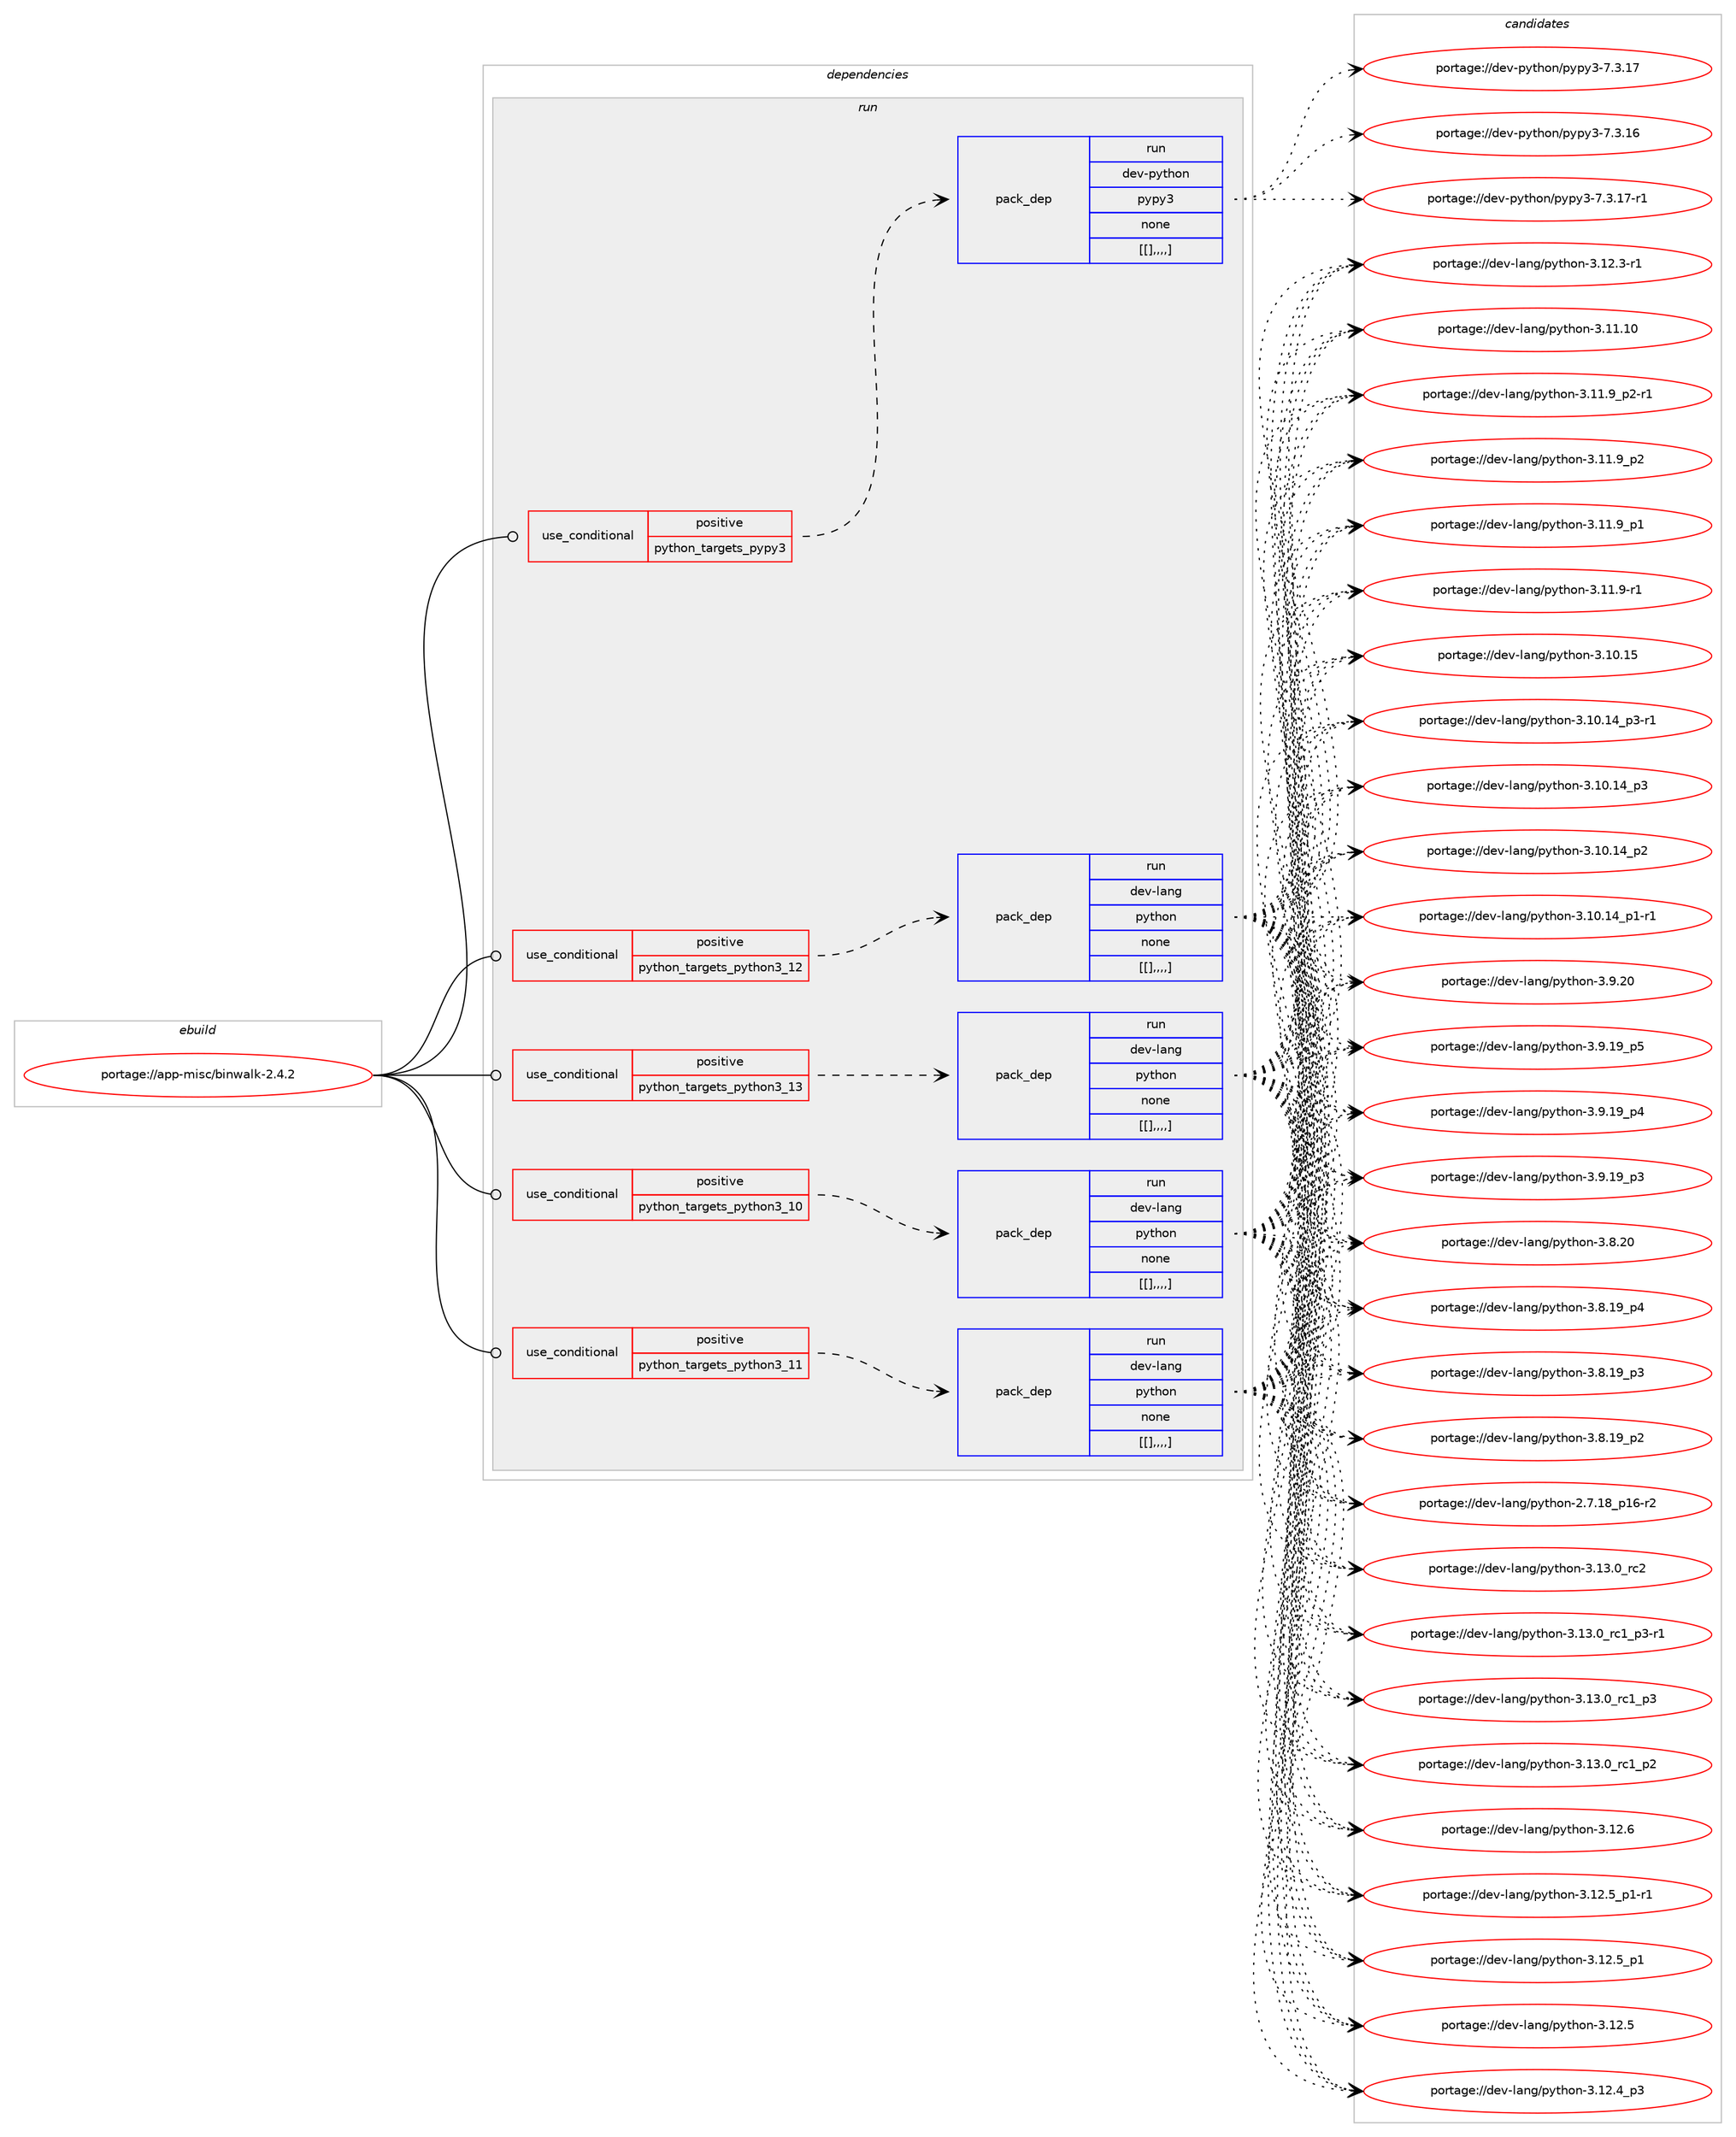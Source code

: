 digraph prolog {

# *************
# Graph options
# *************

newrank=true;
concentrate=true;
compound=true;
graph [rankdir=LR,fontname=Helvetica,fontsize=10,ranksep=1.5];#, ranksep=2.5, nodesep=0.2];
edge  [arrowhead=vee];
node  [fontname=Helvetica,fontsize=10];

# **********
# The ebuild
# **********

subgraph cluster_leftcol {
color=gray;
label=<<i>ebuild</i>>;
id [label="portage://app-misc/binwalk-2.4.2", color=red, width=4, href="../app-misc/binwalk-2.4.2.svg"];
}

# ****************
# The dependencies
# ****************

subgraph cluster_midcol {
color=gray;
label=<<i>dependencies</i>>;
subgraph cluster_compile {
fillcolor="#eeeeee";
style=filled;
label=<<i>compile</i>>;
}
subgraph cluster_compileandrun {
fillcolor="#eeeeee";
style=filled;
label=<<i>compile and run</i>>;
}
subgraph cluster_run {
fillcolor="#eeeeee";
style=filled;
label=<<i>run</i>>;
subgraph cond11727 {
dependency40239 [label=<<TABLE BORDER="0" CELLBORDER="1" CELLSPACING="0" CELLPADDING="4"><TR><TD ROWSPAN="3" CELLPADDING="10">use_conditional</TD></TR><TR><TD>positive</TD></TR><TR><TD>python_targets_pypy3</TD></TR></TABLE>>, shape=none, color=red];
subgraph pack28123 {
dependency40240 [label=<<TABLE BORDER="0" CELLBORDER="1" CELLSPACING="0" CELLPADDING="4" WIDTH="220"><TR><TD ROWSPAN="6" CELLPADDING="30">pack_dep</TD></TR><TR><TD WIDTH="110">run</TD></TR><TR><TD>dev-python</TD></TR><TR><TD>pypy3</TD></TR><TR><TD>none</TD></TR><TR><TD>[[],,,,]</TD></TR></TABLE>>, shape=none, color=blue];
}
dependency40239:e -> dependency40240:w [weight=20,style="dashed",arrowhead="vee"];
}
id:e -> dependency40239:w [weight=20,style="solid",arrowhead="odot"];
subgraph cond11728 {
dependency40241 [label=<<TABLE BORDER="0" CELLBORDER="1" CELLSPACING="0" CELLPADDING="4"><TR><TD ROWSPAN="3" CELLPADDING="10">use_conditional</TD></TR><TR><TD>positive</TD></TR><TR><TD>python_targets_python3_10</TD></TR></TABLE>>, shape=none, color=red];
subgraph pack28124 {
dependency40242 [label=<<TABLE BORDER="0" CELLBORDER="1" CELLSPACING="0" CELLPADDING="4" WIDTH="220"><TR><TD ROWSPAN="6" CELLPADDING="30">pack_dep</TD></TR><TR><TD WIDTH="110">run</TD></TR><TR><TD>dev-lang</TD></TR><TR><TD>python</TD></TR><TR><TD>none</TD></TR><TR><TD>[[],,,,]</TD></TR></TABLE>>, shape=none, color=blue];
}
dependency40241:e -> dependency40242:w [weight=20,style="dashed",arrowhead="vee"];
}
id:e -> dependency40241:w [weight=20,style="solid",arrowhead="odot"];
subgraph cond11729 {
dependency40243 [label=<<TABLE BORDER="0" CELLBORDER="1" CELLSPACING="0" CELLPADDING="4"><TR><TD ROWSPAN="3" CELLPADDING="10">use_conditional</TD></TR><TR><TD>positive</TD></TR><TR><TD>python_targets_python3_11</TD></TR></TABLE>>, shape=none, color=red];
subgraph pack28125 {
dependency40244 [label=<<TABLE BORDER="0" CELLBORDER="1" CELLSPACING="0" CELLPADDING="4" WIDTH="220"><TR><TD ROWSPAN="6" CELLPADDING="30">pack_dep</TD></TR><TR><TD WIDTH="110">run</TD></TR><TR><TD>dev-lang</TD></TR><TR><TD>python</TD></TR><TR><TD>none</TD></TR><TR><TD>[[],,,,]</TD></TR></TABLE>>, shape=none, color=blue];
}
dependency40243:e -> dependency40244:w [weight=20,style="dashed",arrowhead="vee"];
}
id:e -> dependency40243:w [weight=20,style="solid",arrowhead="odot"];
subgraph cond11730 {
dependency40245 [label=<<TABLE BORDER="0" CELLBORDER="1" CELLSPACING="0" CELLPADDING="4"><TR><TD ROWSPAN="3" CELLPADDING="10">use_conditional</TD></TR><TR><TD>positive</TD></TR><TR><TD>python_targets_python3_12</TD></TR></TABLE>>, shape=none, color=red];
subgraph pack28126 {
dependency40246 [label=<<TABLE BORDER="0" CELLBORDER="1" CELLSPACING="0" CELLPADDING="4" WIDTH="220"><TR><TD ROWSPAN="6" CELLPADDING="30">pack_dep</TD></TR><TR><TD WIDTH="110">run</TD></TR><TR><TD>dev-lang</TD></TR><TR><TD>python</TD></TR><TR><TD>none</TD></TR><TR><TD>[[],,,,]</TD></TR></TABLE>>, shape=none, color=blue];
}
dependency40245:e -> dependency40246:w [weight=20,style="dashed",arrowhead="vee"];
}
id:e -> dependency40245:w [weight=20,style="solid",arrowhead="odot"];
subgraph cond11731 {
dependency40247 [label=<<TABLE BORDER="0" CELLBORDER="1" CELLSPACING="0" CELLPADDING="4"><TR><TD ROWSPAN="3" CELLPADDING="10">use_conditional</TD></TR><TR><TD>positive</TD></TR><TR><TD>python_targets_python3_13</TD></TR></TABLE>>, shape=none, color=red];
subgraph pack28127 {
dependency40248 [label=<<TABLE BORDER="0" CELLBORDER="1" CELLSPACING="0" CELLPADDING="4" WIDTH="220"><TR><TD ROWSPAN="6" CELLPADDING="30">pack_dep</TD></TR><TR><TD WIDTH="110">run</TD></TR><TR><TD>dev-lang</TD></TR><TR><TD>python</TD></TR><TR><TD>none</TD></TR><TR><TD>[[],,,,]</TD></TR></TABLE>>, shape=none, color=blue];
}
dependency40247:e -> dependency40248:w [weight=20,style="dashed",arrowhead="vee"];
}
id:e -> dependency40247:w [weight=20,style="solid",arrowhead="odot"];
}
}

# **************
# The candidates
# **************

subgraph cluster_choices {
rank=same;
color=gray;
label=<<i>candidates</i>>;

subgraph choice28123 {
color=black;
nodesep=1;
choice100101118451121211161041111104711212111212151455546514649554511449 [label="portage://dev-python/pypy3-7.3.17-r1", color=red, width=4,href="../dev-python/pypy3-7.3.17-r1.svg"];
choice10010111845112121116104111110471121211121215145554651464955 [label="portage://dev-python/pypy3-7.3.17", color=red, width=4,href="../dev-python/pypy3-7.3.17.svg"];
choice10010111845112121116104111110471121211121215145554651464954 [label="portage://dev-python/pypy3-7.3.16", color=red, width=4,href="../dev-python/pypy3-7.3.16.svg"];
dependency40240:e -> choice100101118451121211161041111104711212111212151455546514649554511449:w [style=dotted,weight="100"];
dependency40240:e -> choice10010111845112121116104111110471121211121215145554651464955:w [style=dotted,weight="100"];
dependency40240:e -> choice10010111845112121116104111110471121211121215145554651464954:w [style=dotted,weight="100"];
}
subgraph choice28124 {
color=black;
nodesep=1;
choice10010111845108971101034711212111610411111045514649514648951149950 [label="portage://dev-lang/python-3.13.0_rc2", color=red, width=4,href="../dev-lang/python-3.13.0_rc2.svg"];
choice1001011184510897110103471121211161041111104551464951464895114994995112514511449 [label="portage://dev-lang/python-3.13.0_rc1_p3-r1", color=red, width=4,href="../dev-lang/python-3.13.0_rc1_p3-r1.svg"];
choice100101118451089711010347112121116104111110455146495146489511499499511251 [label="portage://dev-lang/python-3.13.0_rc1_p3", color=red, width=4,href="../dev-lang/python-3.13.0_rc1_p3.svg"];
choice100101118451089711010347112121116104111110455146495146489511499499511250 [label="portage://dev-lang/python-3.13.0_rc1_p2", color=red, width=4,href="../dev-lang/python-3.13.0_rc1_p2.svg"];
choice10010111845108971101034711212111610411111045514649504654 [label="portage://dev-lang/python-3.12.6", color=red, width=4,href="../dev-lang/python-3.12.6.svg"];
choice1001011184510897110103471121211161041111104551464950465395112494511449 [label="portage://dev-lang/python-3.12.5_p1-r1", color=red, width=4,href="../dev-lang/python-3.12.5_p1-r1.svg"];
choice100101118451089711010347112121116104111110455146495046539511249 [label="portage://dev-lang/python-3.12.5_p1", color=red, width=4,href="../dev-lang/python-3.12.5_p1.svg"];
choice10010111845108971101034711212111610411111045514649504653 [label="portage://dev-lang/python-3.12.5", color=red, width=4,href="../dev-lang/python-3.12.5.svg"];
choice100101118451089711010347112121116104111110455146495046529511251 [label="portage://dev-lang/python-3.12.4_p3", color=red, width=4,href="../dev-lang/python-3.12.4_p3.svg"];
choice100101118451089711010347112121116104111110455146495046514511449 [label="portage://dev-lang/python-3.12.3-r1", color=red, width=4,href="../dev-lang/python-3.12.3-r1.svg"];
choice1001011184510897110103471121211161041111104551464949464948 [label="portage://dev-lang/python-3.11.10", color=red, width=4,href="../dev-lang/python-3.11.10.svg"];
choice1001011184510897110103471121211161041111104551464949465795112504511449 [label="portage://dev-lang/python-3.11.9_p2-r1", color=red, width=4,href="../dev-lang/python-3.11.9_p2-r1.svg"];
choice100101118451089711010347112121116104111110455146494946579511250 [label="portage://dev-lang/python-3.11.9_p2", color=red, width=4,href="../dev-lang/python-3.11.9_p2.svg"];
choice100101118451089711010347112121116104111110455146494946579511249 [label="portage://dev-lang/python-3.11.9_p1", color=red, width=4,href="../dev-lang/python-3.11.9_p1.svg"];
choice100101118451089711010347112121116104111110455146494946574511449 [label="portage://dev-lang/python-3.11.9-r1", color=red, width=4,href="../dev-lang/python-3.11.9-r1.svg"];
choice1001011184510897110103471121211161041111104551464948464953 [label="portage://dev-lang/python-3.10.15", color=red, width=4,href="../dev-lang/python-3.10.15.svg"];
choice100101118451089711010347112121116104111110455146494846495295112514511449 [label="portage://dev-lang/python-3.10.14_p3-r1", color=red, width=4,href="../dev-lang/python-3.10.14_p3-r1.svg"];
choice10010111845108971101034711212111610411111045514649484649529511251 [label="portage://dev-lang/python-3.10.14_p3", color=red, width=4,href="../dev-lang/python-3.10.14_p3.svg"];
choice10010111845108971101034711212111610411111045514649484649529511250 [label="portage://dev-lang/python-3.10.14_p2", color=red, width=4,href="../dev-lang/python-3.10.14_p2.svg"];
choice100101118451089711010347112121116104111110455146494846495295112494511449 [label="portage://dev-lang/python-3.10.14_p1-r1", color=red, width=4,href="../dev-lang/python-3.10.14_p1-r1.svg"];
choice10010111845108971101034711212111610411111045514657465048 [label="portage://dev-lang/python-3.9.20", color=red, width=4,href="../dev-lang/python-3.9.20.svg"];
choice100101118451089711010347112121116104111110455146574649579511253 [label="portage://dev-lang/python-3.9.19_p5", color=red, width=4,href="../dev-lang/python-3.9.19_p5.svg"];
choice100101118451089711010347112121116104111110455146574649579511252 [label="portage://dev-lang/python-3.9.19_p4", color=red, width=4,href="../dev-lang/python-3.9.19_p4.svg"];
choice100101118451089711010347112121116104111110455146574649579511251 [label="portage://dev-lang/python-3.9.19_p3", color=red, width=4,href="../dev-lang/python-3.9.19_p3.svg"];
choice10010111845108971101034711212111610411111045514656465048 [label="portage://dev-lang/python-3.8.20", color=red, width=4,href="../dev-lang/python-3.8.20.svg"];
choice100101118451089711010347112121116104111110455146564649579511252 [label="portage://dev-lang/python-3.8.19_p4", color=red, width=4,href="../dev-lang/python-3.8.19_p4.svg"];
choice100101118451089711010347112121116104111110455146564649579511251 [label="portage://dev-lang/python-3.8.19_p3", color=red, width=4,href="../dev-lang/python-3.8.19_p3.svg"];
choice100101118451089711010347112121116104111110455146564649579511250 [label="portage://dev-lang/python-3.8.19_p2", color=red, width=4,href="../dev-lang/python-3.8.19_p2.svg"];
choice100101118451089711010347112121116104111110455046554649569511249544511450 [label="portage://dev-lang/python-2.7.18_p16-r2", color=red, width=4,href="../dev-lang/python-2.7.18_p16-r2.svg"];
dependency40242:e -> choice10010111845108971101034711212111610411111045514649514648951149950:w [style=dotted,weight="100"];
dependency40242:e -> choice1001011184510897110103471121211161041111104551464951464895114994995112514511449:w [style=dotted,weight="100"];
dependency40242:e -> choice100101118451089711010347112121116104111110455146495146489511499499511251:w [style=dotted,weight="100"];
dependency40242:e -> choice100101118451089711010347112121116104111110455146495146489511499499511250:w [style=dotted,weight="100"];
dependency40242:e -> choice10010111845108971101034711212111610411111045514649504654:w [style=dotted,weight="100"];
dependency40242:e -> choice1001011184510897110103471121211161041111104551464950465395112494511449:w [style=dotted,weight="100"];
dependency40242:e -> choice100101118451089711010347112121116104111110455146495046539511249:w [style=dotted,weight="100"];
dependency40242:e -> choice10010111845108971101034711212111610411111045514649504653:w [style=dotted,weight="100"];
dependency40242:e -> choice100101118451089711010347112121116104111110455146495046529511251:w [style=dotted,weight="100"];
dependency40242:e -> choice100101118451089711010347112121116104111110455146495046514511449:w [style=dotted,weight="100"];
dependency40242:e -> choice1001011184510897110103471121211161041111104551464949464948:w [style=dotted,weight="100"];
dependency40242:e -> choice1001011184510897110103471121211161041111104551464949465795112504511449:w [style=dotted,weight="100"];
dependency40242:e -> choice100101118451089711010347112121116104111110455146494946579511250:w [style=dotted,weight="100"];
dependency40242:e -> choice100101118451089711010347112121116104111110455146494946579511249:w [style=dotted,weight="100"];
dependency40242:e -> choice100101118451089711010347112121116104111110455146494946574511449:w [style=dotted,weight="100"];
dependency40242:e -> choice1001011184510897110103471121211161041111104551464948464953:w [style=dotted,weight="100"];
dependency40242:e -> choice100101118451089711010347112121116104111110455146494846495295112514511449:w [style=dotted,weight="100"];
dependency40242:e -> choice10010111845108971101034711212111610411111045514649484649529511251:w [style=dotted,weight="100"];
dependency40242:e -> choice10010111845108971101034711212111610411111045514649484649529511250:w [style=dotted,weight="100"];
dependency40242:e -> choice100101118451089711010347112121116104111110455146494846495295112494511449:w [style=dotted,weight="100"];
dependency40242:e -> choice10010111845108971101034711212111610411111045514657465048:w [style=dotted,weight="100"];
dependency40242:e -> choice100101118451089711010347112121116104111110455146574649579511253:w [style=dotted,weight="100"];
dependency40242:e -> choice100101118451089711010347112121116104111110455146574649579511252:w [style=dotted,weight="100"];
dependency40242:e -> choice100101118451089711010347112121116104111110455146574649579511251:w [style=dotted,weight="100"];
dependency40242:e -> choice10010111845108971101034711212111610411111045514656465048:w [style=dotted,weight="100"];
dependency40242:e -> choice100101118451089711010347112121116104111110455146564649579511252:w [style=dotted,weight="100"];
dependency40242:e -> choice100101118451089711010347112121116104111110455146564649579511251:w [style=dotted,weight="100"];
dependency40242:e -> choice100101118451089711010347112121116104111110455146564649579511250:w [style=dotted,weight="100"];
dependency40242:e -> choice100101118451089711010347112121116104111110455046554649569511249544511450:w [style=dotted,weight="100"];
}
subgraph choice28125 {
color=black;
nodesep=1;
choice10010111845108971101034711212111610411111045514649514648951149950 [label="portage://dev-lang/python-3.13.0_rc2", color=red, width=4,href="../dev-lang/python-3.13.0_rc2.svg"];
choice1001011184510897110103471121211161041111104551464951464895114994995112514511449 [label="portage://dev-lang/python-3.13.0_rc1_p3-r1", color=red, width=4,href="../dev-lang/python-3.13.0_rc1_p3-r1.svg"];
choice100101118451089711010347112121116104111110455146495146489511499499511251 [label="portage://dev-lang/python-3.13.0_rc1_p3", color=red, width=4,href="../dev-lang/python-3.13.0_rc1_p3.svg"];
choice100101118451089711010347112121116104111110455146495146489511499499511250 [label="portage://dev-lang/python-3.13.0_rc1_p2", color=red, width=4,href="../dev-lang/python-3.13.0_rc1_p2.svg"];
choice10010111845108971101034711212111610411111045514649504654 [label="portage://dev-lang/python-3.12.6", color=red, width=4,href="../dev-lang/python-3.12.6.svg"];
choice1001011184510897110103471121211161041111104551464950465395112494511449 [label="portage://dev-lang/python-3.12.5_p1-r1", color=red, width=4,href="../dev-lang/python-3.12.5_p1-r1.svg"];
choice100101118451089711010347112121116104111110455146495046539511249 [label="portage://dev-lang/python-3.12.5_p1", color=red, width=4,href="../dev-lang/python-3.12.5_p1.svg"];
choice10010111845108971101034711212111610411111045514649504653 [label="portage://dev-lang/python-3.12.5", color=red, width=4,href="../dev-lang/python-3.12.5.svg"];
choice100101118451089711010347112121116104111110455146495046529511251 [label="portage://dev-lang/python-3.12.4_p3", color=red, width=4,href="../dev-lang/python-3.12.4_p3.svg"];
choice100101118451089711010347112121116104111110455146495046514511449 [label="portage://dev-lang/python-3.12.3-r1", color=red, width=4,href="../dev-lang/python-3.12.3-r1.svg"];
choice1001011184510897110103471121211161041111104551464949464948 [label="portage://dev-lang/python-3.11.10", color=red, width=4,href="../dev-lang/python-3.11.10.svg"];
choice1001011184510897110103471121211161041111104551464949465795112504511449 [label="portage://dev-lang/python-3.11.9_p2-r1", color=red, width=4,href="../dev-lang/python-3.11.9_p2-r1.svg"];
choice100101118451089711010347112121116104111110455146494946579511250 [label="portage://dev-lang/python-3.11.9_p2", color=red, width=4,href="../dev-lang/python-3.11.9_p2.svg"];
choice100101118451089711010347112121116104111110455146494946579511249 [label="portage://dev-lang/python-3.11.9_p1", color=red, width=4,href="../dev-lang/python-3.11.9_p1.svg"];
choice100101118451089711010347112121116104111110455146494946574511449 [label="portage://dev-lang/python-3.11.9-r1", color=red, width=4,href="../dev-lang/python-3.11.9-r1.svg"];
choice1001011184510897110103471121211161041111104551464948464953 [label="portage://dev-lang/python-3.10.15", color=red, width=4,href="../dev-lang/python-3.10.15.svg"];
choice100101118451089711010347112121116104111110455146494846495295112514511449 [label="portage://dev-lang/python-3.10.14_p3-r1", color=red, width=4,href="../dev-lang/python-3.10.14_p3-r1.svg"];
choice10010111845108971101034711212111610411111045514649484649529511251 [label="portage://dev-lang/python-3.10.14_p3", color=red, width=4,href="../dev-lang/python-3.10.14_p3.svg"];
choice10010111845108971101034711212111610411111045514649484649529511250 [label="portage://dev-lang/python-3.10.14_p2", color=red, width=4,href="../dev-lang/python-3.10.14_p2.svg"];
choice100101118451089711010347112121116104111110455146494846495295112494511449 [label="portage://dev-lang/python-3.10.14_p1-r1", color=red, width=4,href="../dev-lang/python-3.10.14_p1-r1.svg"];
choice10010111845108971101034711212111610411111045514657465048 [label="portage://dev-lang/python-3.9.20", color=red, width=4,href="../dev-lang/python-3.9.20.svg"];
choice100101118451089711010347112121116104111110455146574649579511253 [label="portage://dev-lang/python-3.9.19_p5", color=red, width=4,href="../dev-lang/python-3.9.19_p5.svg"];
choice100101118451089711010347112121116104111110455146574649579511252 [label="portage://dev-lang/python-3.9.19_p4", color=red, width=4,href="../dev-lang/python-3.9.19_p4.svg"];
choice100101118451089711010347112121116104111110455146574649579511251 [label="portage://dev-lang/python-3.9.19_p3", color=red, width=4,href="../dev-lang/python-3.9.19_p3.svg"];
choice10010111845108971101034711212111610411111045514656465048 [label="portage://dev-lang/python-3.8.20", color=red, width=4,href="../dev-lang/python-3.8.20.svg"];
choice100101118451089711010347112121116104111110455146564649579511252 [label="portage://dev-lang/python-3.8.19_p4", color=red, width=4,href="../dev-lang/python-3.8.19_p4.svg"];
choice100101118451089711010347112121116104111110455146564649579511251 [label="portage://dev-lang/python-3.8.19_p3", color=red, width=4,href="../dev-lang/python-3.8.19_p3.svg"];
choice100101118451089711010347112121116104111110455146564649579511250 [label="portage://dev-lang/python-3.8.19_p2", color=red, width=4,href="../dev-lang/python-3.8.19_p2.svg"];
choice100101118451089711010347112121116104111110455046554649569511249544511450 [label="portage://dev-lang/python-2.7.18_p16-r2", color=red, width=4,href="../dev-lang/python-2.7.18_p16-r2.svg"];
dependency40244:e -> choice10010111845108971101034711212111610411111045514649514648951149950:w [style=dotted,weight="100"];
dependency40244:e -> choice1001011184510897110103471121211161041111104551464951464895114994995112514511449:w [style=dotted,weight="100"];
dependency40244:e -> choice100101118451089711010347112121116104111110455146495146489511499499511251:w [style=dotted,weight="100"];
dependency40244:e -> choice100101118451089711010347112121116104111110455146495146489511499499511250:w [style=dotted,weight="100"];
dependency40244:e -> choice10010111845108971101034711212111610411111045514649504654:w [style=dotted,weight="100"];
dependency40244:e -> choice1001011184510897110103471121211161041111104551464950465395112494511449:w [style=dotted,weight="100"];
dependency40244:e -> choice100101118451089711010347112121116104111110455146495046539511249:w [style=dotted,weight="100"];
dependency40244:e -> choice10010111845108971101034711212111610411111045514649504653:w [style=dotted,weight="100"];
dependency40244:e -> choice100101118451089711010347112121116104111110455146495046529511251:w [style=dotted,weight="100"];
dependency40244:e -> choice100101118451089711010347112121116104111110455146495046514511449:w [style=dotted,weight="100"];
dependency40244:e -> choice1001011184510897110103471121211161041111104551464949464948:w [style=dotted,weight="100"];
dependency40244:e -> choice1001011184510897110103471121211161041111104551464949465795112504511449:w [style=dotted,weight="100"];
dependency40244:e -> choice100101118451089711010347112121116104111110455146494946579511250:w [style=dotted,weight="100"];
dependency40244:e -> choice100101118451089711010347112121116104111110455146494946579511249:w [style=dotted,weight="100"];
dependency40244:e -> choice100101118451089711010347112121116104111110455146494946574511449:w [style=dotted,weight="100"];
dependency40244:e -> choice1001011184510897110103471121211161041111104551464948464953:w [style=dotted,weight="100"];
dependency40244:e -> choice100101118451089711010347112121116104111110455146494846495295112514511449:w [style=dotted,weight="100"];
dependency40244:e -> choice10010111845108971101034711212111610411111045514649484649529511251:w [style=dotted,weight="100"];
dependency40244:e -> choice10010111845108971101034711212111610411111045514649484649529511250:w [style=dotted,weight="100"];
dependency40244:e -> choice100101118451089711010347112121116104111110455146494846495295112494511449:w [style=dotted,weight="100"];
dependency40244:e -> choice10010111845108971101034711212111610411111045514657465048:w [style=dotted,weight="100"];
dependency40244:e -> choice100101118451089711010347112121116104111110455146574649579511253:w [style=dotted,weight="100"];
dependency40244:e -> choice100101118451089711010347112121116104111110455146574649579511252:w [style=dotted,weight="100"];
dependency40244:e -> choice100101118451089711010347112121116104111110455146574649579511251:w [style=dotted,weight="100"];
dependency40244:e -> choice10010111845108971101034711212111610411111045514656465048:w [style=dotted,weight="100"];
dependency40244:e -> choice100101118451089711010347112121116104111110455146564649579511252:w [style=dotted,weight="100"];
dependency40244:e -> choice100101118451089711010347112121116104111110455146564649579511251:w [style=dotted,weight="100"];
dependency40244:e -> choice100101118451089711010347112121116104111110455146564649579511250:w [style=dotted,weight="100"];
dependency40244:e -> choice100101118451089711010347112121116104111110455046554649569511249544511450:w [style=dotted,weight="100"];
}
subgraph choice28126 {
color=black;
nodesep=1;
choice10010111845108971101034711212111610411111045514649514648951149950 [label="portage://dev-lang/python-3.13.0_rc2", color=red, width=4,href="../dev-lang/python-3.13.0_rc2.svg"];
choice1001011184510897110103471121211161041111104551464951464895114994995112514511449 [label="portage://dev-lang/python-3.13.0_rc1_p3-r1", color=red, width=4,href="../dev-lang/python-3.13.0_rc1_p3-r1.svg"];
choice100101118451089711010347112121116104111110455146495146489511499499511251 [label="portage://dev-lang/python-3.13.0_rc1_p3", color=red, width=4,href="../dev-lang/python-3.13.0_rc1_p3.svg"];
choice100101118451089711010347112121116104111110455146495146489511499499511250 [label="portage://dev-lang/python-3.13.0_rc1_p2", color=red, width=4,href="../dev-lang/python-3.13.0_rc1_p2.svg"];
choice10010111845108971101034711212111610411111045514649504654 [label="portage://dev-lang/python-3.12.6", color=red, width=4,href="../dev-lang/python-3.12.6.svg"];
choice1001011184510897110103471121211161041111104551464950465395112494511449 [label="portage://dev-lang/python-3.12.5_p1-r1", color=red, width=4,href="../dev-lang/python-3.12.5_p1-r1.svg"];
choice100101118451089711010347112121116104111110455146495046539511249 [label="portage://dev-lang/python-3.12.5_p1", color=red, width=4,href="../dev-lang/python-3.12.5_p1.svg"];
choice10010111845108971101034711212111610411111045514649504653 [label="portage://dev-lang/python-3.12.5", color=red, width=4,href="../dev-lang/python-3.12.5.svg"];
choice100101118451089711010347112121116104111110455146495046529511251 [label="portage://dev-lang/python-3.12.4_p3", color=red, width=4,href="../dev-lang/python-3.12.4_p3.svg"];
choice100101118451089711010347112121116104111110455146495046514511449 [label="portage://dev-lang/python-3.12.3-r1", color=red, width=4,href="../dev-lang/python-3.12.3-r1.svg"];
choice1001011184510897110103471121211161041111104551464949464948 [label="portage://dev-lang/python-3.11.10", color=red, width=4,href="../dev-lang/python-3.11.10.svg"];
choice1001011184510897110103471121211161041111104551464949465795112504511449 [label="portage://dev-lang/python-3.11.9_p2-r1", color=red, width=4,href="../dev-lang/python-3.11.9_p2-r1.svg"];
choice100101118451089711010347112121116104111110455146494946579511250 [label="portage://dev-lang/python-3.11.9_p2", color=red, width=4,href="../dev-lang/python-3.11.9_p2.svg"];
choice100101118451089711010347112121116104111110455146494946579511249 [label="portage://dev-lang/python-3.11.9_p1", color=red, width=4,href="../dev-lang/python-3.11.9_p1.svg"];
choice100101118451089711010347112121116104111110455146494946574511449 [label="portage://dev-lang/python-3.11.9-r1", color=red, width=4,href="../dev-lang/python-3.11.9-r1.svg"];
choice1001011184510897110103471121211161041111104551464948464953 [label="portage://dev-lang/python-3.10.15", color=red, width=4,href="../dev-lang/python-3.10.15.svg"];
choice100101118451089711010347112121116104111110455146494846495295112514511449 [label="portage://dev-lang/python-3.10.14_p3-r1", color=red, width=4,href="../dev-lang/python-3.10.14_p3-r1.svg"];
choice10010111845108971101034711212111610411111045514649484649529511251 [label="portage://dev-lang/python-3.10.14_p3", color=red, width=4,href="../dev-lang/python-3.10.14_p3.svg"];
choice10010111845108971101034711212111610411111045514649484649529511250 [label="portage://dev-lang/python-3.10.14_p2", color=red, width=4,href="../dev-lang/python-3.10.14_p2.svg"];
choice100101118451089711010347112121116104111110455146494846495295112494511449 [label="portage://dev-lang/python-3.10.14_p1-r1", color=red, width=4,href="../dev-lang/python-3.10.14_p1-r1.svg"];
choice10010111845108971101034711212111610411111045514657465048 [label="portage://dev-lang/python-3.9.20", color=red, width=4,href="../dev-lang/python-3.9.20.svg"];
choice100101118451089711010347112121116104111110455146574649579511253 [label="portage://dev-lang/python-3.9.19_p5", color=red, width=4,href="../dev-lang/python-3.9.19_p5.svg"];
choice100101118451089711010347112121116104111110455146574649579511252 [label="portage://dev-lang/python-3.9.19_p4", color=red, width=4,href="../dev-lang/python-3.9.19_p4.svg"];
choice100101118451089711010347112121116104111110455146574649579511251 [label="portage://dev-lang/python-3.9.19_p3", color=red, width=4,href="../dev-lang/python-3.9.19_p3.svg"];
choice10010111845108971101034711212111610411111045514656465048 [label="portage://dev-lang/python-3.8.20", color=red, width=4,href="../dev-lang/python-3.8.20.svg"];
choice100101118451089711010347112121116104111110455146564649579511252 [label="portage://dev-lang/python-3.8.19_p4", color=red, width=4,href="../dev-lang/python-3.8.19_p4.svg"];
choice100101118451089711010347112121116104111110455146564649579511251 [label="portage://dev-lang/python-3.8.19_p3", color=red, width=4,href="../dev-lang/python-3.8.19_p3.svg"];
choice100101118451089711010347112121116104111110455146564649579511250 [label="portage://dev-lang/python-3.8.19_p2", color=red, width=4,href="../dev-lang/python-3.8.19_p2.svg"];
choice100101118451089711010347112121116104111110455046554649569511249544511450 [label="portage://dev-lang/python-2.7.18_p16-r2", color=red, width=4,href="../dev-lang/python-2.7.18_p16-r2.svg"];
dependency40246:e -> choice10010111845108971101034711212111610411111045514649514648951149950:w [style=dotted,weight="100"];
dependency40246:e -> choice1001011184510897110103471121211161041111104551464951464895114994995112514511449:w [style=dotted,weight="100"];
dependency40246:e -> choice100101118451089711010347112121116104111110455146495146489511499499511251:w [style=dotted,weight="100"];
dependency40246:e -> choice100101118451089711010347112121116104111110455146495146489511499499511250:w [style=dotted,weight="100"];
dependency40246:e -> choice10010111845108971101034711212111610411111045514649504654:w [style=dotted,weight="100"];
dependency40246:e -> choice1001011184510897110103471121211161041111104551464950465395112494511449:w [style=dotted,weight="100"];
dependency40246:e -> choice100101118451089711010347112121116104111110455146495046539511249:w [style=dotted,weight="100"];
dependency40246:e -> choice10010111845108971101034711212111610411111045514649504653:w [style=dotted,weight="100"];
dependency40246:e -> choice100101118451089711010347112121116104111110455146495046529511251:w [style=dotted,weight="100"];
dependency40246:e -> choice100101118451089711010347112121116104111110455146495046514511449:w [style=dotted,weight="100"];
dependency40246:e -> choice1001011184510897110103471121211161041111104551464949464948:w [style=dotted,weight="100"];
dependency40246:e -> choice1001011184510897110103471121211161041111104551464949465795112504511449:w [style=dotted,weight="100"];
dependency40246:e -> choice100101118451089711010347112121116104111110455146494946579511250:w [style=dotted,weight="100"];
dependency40246:e -> choice100101118451089711010347112121116104111110455146494946579511249:w [style=dotted,weight="100"];
dependency40246:e -> choice100101118451089711010347112121116104111110455146494946574511449:w [style=dotted,weight="100"];
dependency40246:e -> choice1001011184510897110103471121211161041111104551464948464953:w [style=dotted,weight="100"];
dependency40246:e -> choice100101118451089711010347112121116104111110455146494846495295112514511449:w [style=dotted,weight="100"];
dependency40246:e -> choice10010111845108971101034711212111610411111045514649484649529511251:w [style=dotted,weight="100"];
dependency40246:e -> choice10010111845108971101034711212111610411111045514649484649529511250:w [style=dotted,weight="100"];
dependency40246:e -> choice100101118451089711010347112121116104111110455146494846495295112494511449:w [style=dotted,weight="100"];
dependency40246:e -> choice10010111845108971101034711212111610411111045514657465048:w [style=dotted,weight="100"];
dependency40246:e -> choice100101118451089711010347112121116104111110455146574649579511253:w [style=dotted,weight="100"];
dependency40246:e -> choice100101118451089711010347112121116104111110455146574649579511252:w [style=dotted,weight="100"];
dependency40246:e -> choice100101118451089711010347112121116104111110455146574649579511251:w [style=dotted,weight="100"];
dependency40246:e -> choice10010111845108971101034711212111610411111045514656465048:w [style=dotted,weight="100"];
dependency40246:e -> choice100101118451089711010347112121116104111110455146564649579511252:w [style=dotted,weight="100"];
dependency40246:e -> choice100101118451089711010347112121116104111110455146564649579511251:w [style=dotted,weight="100"];
dependency40246:e -> choice100101118451089711010347112121116104111110455146564649579511250:w [style=dotted,weight="100"];
dependency40246:e -> choice100101118451089711010347112121116104111110455046554649569511249544511450:w [style=dotted,weight="100"];
}
subgraph choice28127 {
color=black;
nodesep=1;
choice10010111845108971101034711212111610411111045514649514648951149950 [label="portage://dev-lang/python-3.13.0_rc2", color=red, width=4,href="../dev-lang/python-3.13.0_rc2.svg"];
choice1001011184510897110103471121211161041111104551464951464895114994995112514511449 [label="portage://dev-lang/python-3.13.0_rc1_p3-r1", color=red, width=4,href="../dev-lang/python-3.13.0_rc1_p3-r1.svg"];
choice100101118451089711010347112121116104111110455146495146489511499499511251 [label="portage://dev-lang/python-3.13.0_rc1_p3", color=red, width=4,href="../dev-lang/python-3.13.0_rc1_p3.svg"];
choice100101118451089711010347112121116104111110455146495146489511499499511250 [label="portage://dev-lang/python-3.13.0_rc1_p2", color=red, width=4,href="../dev-lang/python-3.13.0_rc1_p2.svg"];
choice10010111845108971101034711212111610411111045514649504654 [label="portage://dev-lang/python-3.12.6", color=red, width=4,href="../dev-lang/python-3.12.6.svg"];
choice1001011184510897110103471121211161041111104551464950465395112494511449 [label="portage://dev-lang/python-3.12.5_p1-r1", color=red, width=4,href="../dev-lang/python-3.12.5_p1-r1.svg"];
choice100101118451089711010347112121116104111110455146495046539511249 [label="portage://dev-lang/python-3.12.5_p1", color=red, width=4,href="../dev-lang/python-3.12.5_p1.svg"];
choice10010111845108971101034711212111610411111045514649504653 [label="portage://dev-lang/python-3.12.5", color=red, width=4,href="../dev-lang/python-3.12.5.svg"];
choice100101118451089711010347112121116104111110455146495046529511251 [label="portage://dev-lang/python-3.12.4_p3", color=red, width=4,href="../dev-lang/python-3.12.4_p3.svg"];
choice100101118451089711010347112121116104111110455146495046514511449 [label="portage://dev-lang/python-3.12.3-r1", color=red, width=4,href="../dev-lang/python-3.12.3-r1.svg"];
choice1001011184510897110103471121211161041111104551464949464948 [label="portage://dev-lang/python-3.11.10", color=red, width=4,href="../dev-lang/python-3.11.10.svg"];
choice1001011184510897110103471121211161041111104551464949465795112504511449 [label="portage://dev-lang/python-3.11.9_p2-r1", color=red, width=4,href="../dev-lang/python-3.11.9_p2-r1.svg"];
choice100101118451089711010347112121116104111110455146494946579511250 [label="portage://dev-lang/python-3.11.9_p2", color=red, width=4,href="../dev-lang/python-3.11.9_p2.svg"];
choice100101118451089711010347112121116104111110455146494946579511249 [label="portage://dev-lang/python-3.11.9_p1", color=red, width=4,href="../dev-lang/python-3.11.9_p1.svg"];
choice100101118451089711010347112121116104111110455146494946574511449 [label="portage://dev-lang/python-3.11.9-r1", color=red, width=4,href="../dev-lang/python-3.11.9-r1.svg"];
choice1001011184510897110103471121211161041111104551464948464953 [label="portage://dev-lang/python-3.10.15", color=red, width=4,href="../dev-lang/python-3.10.15.svg"];
choice100101118451089711010347112121116104111110455146494846495295112514511449 [label="portage://dev-lang/python-3.10.14_p3-r1", color=red, width=4,href="../dev-lang/python-3.10.14_p3-r1.svg"];
choice10010111845108971101034711212111610411111045514649484649529511251 [label="portage://dev-lang/python-3.10.14_p3", color=red, width=4,href="../dev-lang/python-3.10.14_p3.svg"];
choice10010111845108971101034711212111610411111045514649484649529511250 [label="portage://dev-lang/python-3.10.14_p2", color=red, width=4,href="../dev-lang/python-3.10.14_p2.svg"];
choice100101118451089711010347112121116104111110455146494846495295112494511449 [label="portage://dev-lang/python-3.10.14_p1-r1", color=red, width=4,href="../dev-lang/python-3.10.14_p1-r1.svg"];
choice10010111845108971101034711212111610411111045514657465048 [label="portage://dev-lang/python-3.9.20", color=red, width=4,href="../dev-lang/python-3.9.20.svg"];
choice100101118451089711010347112121116104111110455146574649579511253 [label="portage://dev-lang/python-3.9.19_p5", color=red, width=4,href="../dev-lang/python-3.9.19_p5.svg"];
choice100101118451089711010347112121116104111110455146574649579511252 [label="portage://dev-lang/python-3.9.19_p4", color=red, width=4,href="../dev-lang/python-3.9.19_p4.svg"];
choice100101118451089711010347112121116104111110455146574649579511251 [label="portage://dev-lang/python-3.9.19_p3", color=red, width=4,href="../dev-lang/python-3.9.19_p3.svg"];
choice10010111845108971101034711212111610411111045514656465048 [label="portage://dev-lang/python-3.8.20", color=red, width=4,href="../dev-lang/python-3.8.20.svg"];
choice100101118451089711010347112121116104111110455146564649579511252 [label="portage://dev-lang/python-3.8.19_p4", color=red, width=4,href="../dev-lang/python-3.8.19_p4.svg"];
choice100101118451089711010347112121116104111110455146564649579511251 [label="portage://dev-lang/python-3.8.19_p3", color=red, width=4,href="../dev-lang/python-3.8.19_p3.svg"];
choice100101118451089711010347112121116104111110455146564649579511250 [label="portage://dev-lang/python-3.8.19_p2", color=red, width=4,href="../dev-lang/python-3.8.19_p2.svg"];
choice100101118451089711010347112121116104111110455046554649569511249544511450 [label="portage://dev-lang/python-2.7.18_p16-r2", color=red, width=4,href="../dev-lang/python-2.7.18_p16-r2.svg"];
dependency40248:e -> choice10010111845108971101034711212111610411111045514649514648951149950:w [style=dotted,weight="100"];
dependency40248:e -> choice1001011184510897110103471121211161041111104551464951464895114994995112514511449:w [style=dotted,weight="100"];
dependency40248:e -> choice100101118451089711010347112121116104111110455146495146489511499499511251:w [style=dotted,weight="100"];
dependency40248:e -> choice100101118451089711010347112121116104111110455146495146489511499499511250:w [style=dotted,weight="100"];
dependency40248:e -> choice10010111845108971101034711212111610411111045514649504654:w [style=dotted,weight="100"];
dependency40248:e -> choice1001011184510897110103471121211161041111104551464950465395112494511449:w [style=dotted,weight="100"];
dependency40248:e -> choice100101118451089711010347112121116104111110455146495046539511249:w [style=dotted,weight="100"];
dependency40248:e -> choice10010111845108971101034711212111610411111045514649504653:w [style=dotted,weight="100"];
dependency40248:e -> choice100101118451089711010347112121116104111110455146495046529511251:w [style=dotted,weight="100"];
dependency40248:e -> choice100101118451089711010347112121116104111110455146495046514511449:w [style=dotted,weight="100"];
dependency40248:e -> choice1001011184510897110103471121211161041111104551464949464948:w [style=dotted,weight="100"];
dependency40248:e -> choice1001011184510897110103471121211161041111104551464949465795112504511449:w [style=dotted,weight="100"];
dependency40248:e -> choice100101118451089711010347112121116104111110455146494946579511250:w [style=dotted,weight="100"];
dependency40248:e -> choice100101118451089711010347112121116104111110455146494946579511249:w [style=dotted,weight="100"];
dependency40248:e -> choice100101118451089711010347112121116104111110455146494946574511449:w [style=dotted,weight="100"];
dependency40248:e -> choice1001011184510897110103471121211161041111104551464948464953:w [style=dotted,weight="100"];
dependency40248:e -> choice100101118451089711010347112121116104111110455146494846495295112514511449:w [style=dotted,weight="100"];
dependency40248:e -> choice10010111845108971101034711212111610411111045514649484649529511251:w [style=dotted,weight="100"];
dependency40248:e -> choice10010111845108971101034711212111610411111045514649484649529511250:w [style=dotted,weight="100"];
dependency40248:e -> choice100101118451089711010347112121116104111110455146494846495295112494511449:w [style=dotted,weight="100"];
dependency40248:e -> choice10010111845108971101034711212111610411111045514657465048:w [style=dotted,weight="100"];
dependency40248:e -> choice100101118451089711010347112121116104111110455146574649579511253:w [style=dotted,weight="100"];
dependency40248:e -> choice100101118451089711010347112121116104111110455146574649579511252:w [style=dotted,weight="100"];
dependency40248:e -> choice100101118451089711010347112121116104111110455146574649579511251:w [style=dotted,weight="100"];
dependency40248:e -> choice10010111845108971101034711212111610411111045514656465048:w [style=dotted,weight="100"];
dependency40248:e -> choice100101118451089711010347112121116104111110455146564649579511252:w [style=dotted,weight="100"];
dependency40248:e -> choice100101118451089711010347112121116104111110455146564649579511251:w [style=dotted,weight="100"];
dependency40248:e -> choice100101118451089711010347112121116104111110455146564649579511250:w [style=dotted,weight="100"];
dependency40248:e -> choice100101118451089711010347112121116104111110455046554649569511249544511450:w [style=dotted,weight="100"];
}
}

}
